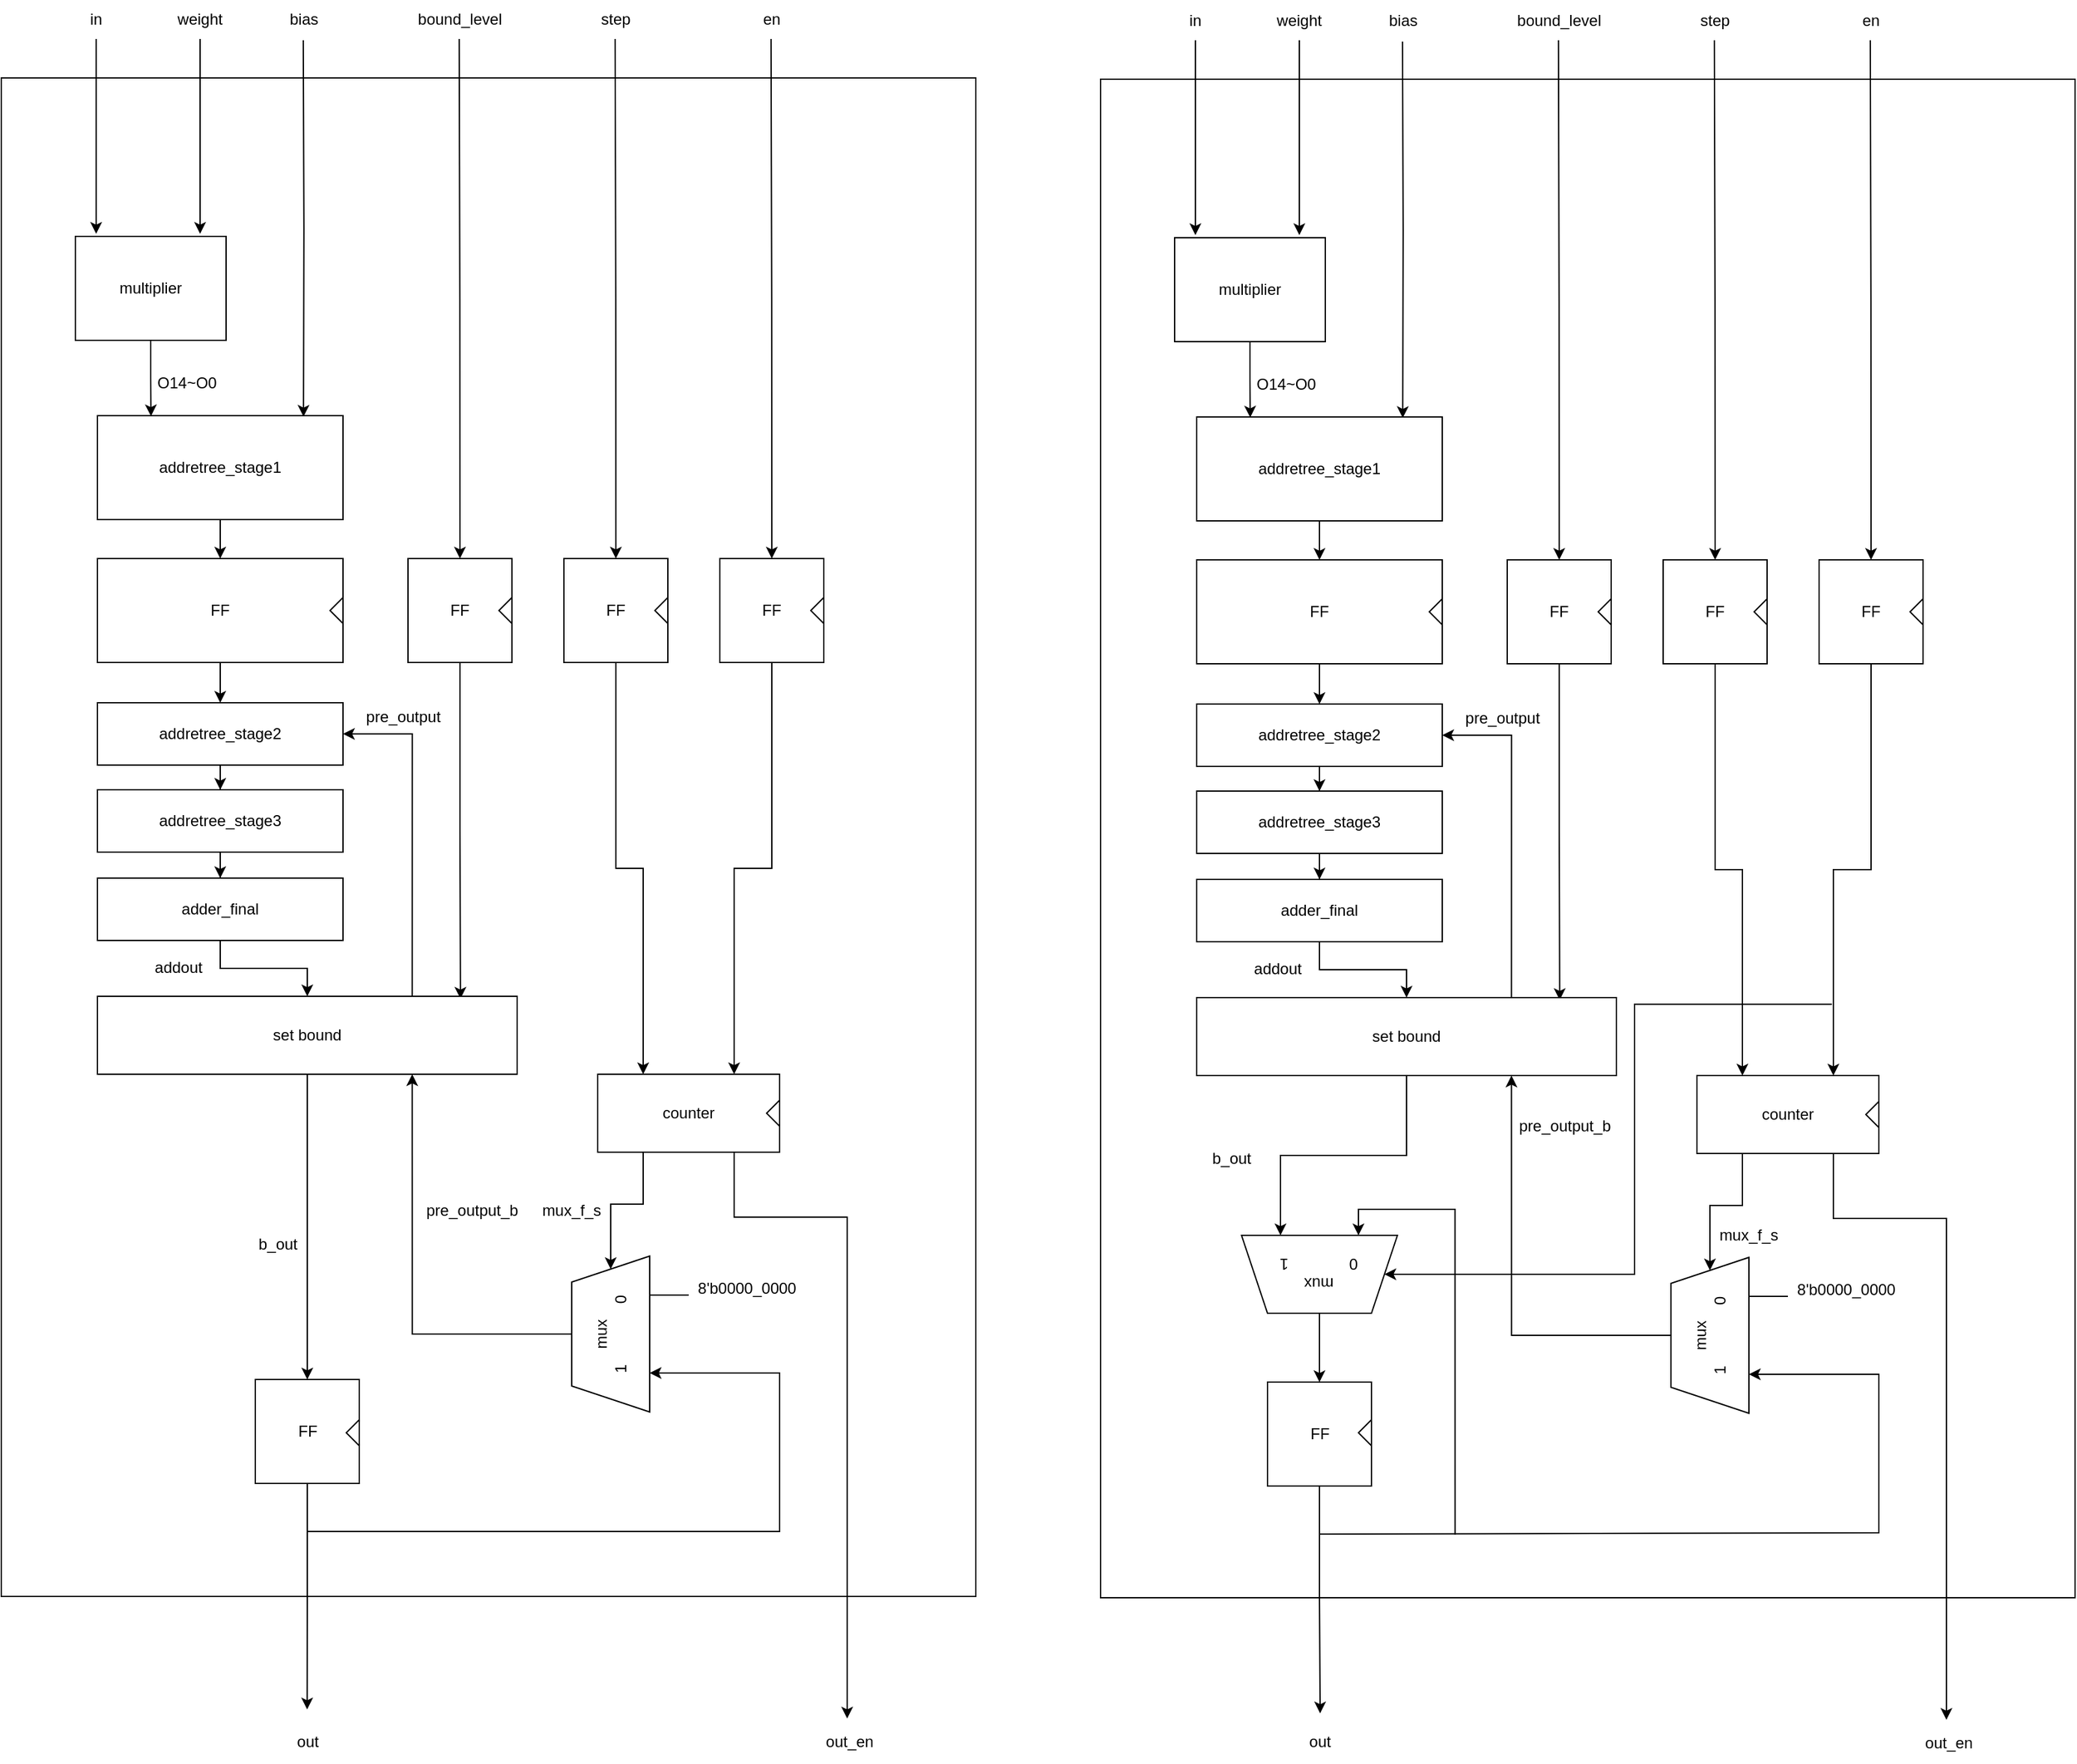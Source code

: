 <mxfile version="21.6.9" type="device">
  <diagram name="페이지-1" id="Xu6g0WvwmEnd_AgywDyM">
    <mxGraphModel dx="2996" dy="1529" grid="0" gridSize="10" guides="1" tooltips="1" connect="1" arrows="1" fold="1" page="0" pageScale="1" pageWidth="827" pageHeight="1169" math="0" shadow="0">
      <root>
        <mxCell id="0" />
        <mxCell id="1" parent="0" />
        <mxCell id="hL0enE2Cc48wqUUCuK2n-13" value="" style="rounded=0;whiteSpace=wrap;html=1;fillColor=none;movable=1;resizable=1;rotatable=1;deletable=1;editable=1;locked=0;connectable=1;" parent="1" vertex="1">
          <mxGeometry x="187" y="90" width="750" height="1169" as="geometry" />
        </mxCell>
        <mxCell id="hL0enE2Cc48wqUUCuK2n-2" value="in" style="text;html=1;strokeColor=none;fillColor=none;align=center;verticalAlign=middle;whiteSpace=wrap;rounded=0;" parent="1" vertex="1">
          <mxGeometry x="230" y="30" width="60" height="30" as="geometry" />
        </mxCell>
        <mxCell id="hL0enE2Cc48wqUUCuK2n-3" style="edgeStyle=orthogonalEdgeStyle;rounded=0;orthogonalLoop=1;jettySize=auto;html=1;exitX=0.5;exitY=1;exitDx=0;exitDy=0;" parent="1" source="hL0enE2Cc48wqUUCuK2n-4" edge="1">
          <mxGeometry relative="1" as="geometry">
            <mxPoint x="340" y="210" as="targetPoint" />
          </mxGeometry>
        </mxCell>
        <mxCell id="hL0enE2Cc48wqUUCuK2n-4" value="weight" style="text;html=1;strokeColor=none;fillColor=none;align=center;verticalAlign=middle;whiteSpace=wrap;rounded=0;" parent="1" vertex="1">
          <mxGeometry x="310" y="30" width="60" height="30" as="geometry" />
        </mxCell>
        <mxCell id="hL0enE2Cc48wqUUCuK2n-6" value="bias" style="text;html=1;strokeColor=none;fillColor=none;align=center;verticalAlign=middle;whiteSpace=wrap;rounded=0;" parent="1" vertex="1">
          <mxGeometry x="390" y="30" width="60" height="30" as="geometry" />
        </mxCell>
        <mxCell id="hL0enE2Cc48wqUUCuK2n-8" value="bound_level" style="text;html=1;strokeColor=none;fillColor=none;align=center;verticalAlign=middle;whiteSpace=wrap;rounded=0;" parent="1" vertex="1">
          <mxGeometry x="510" y="30" width="60" height="30" as="geometry" />
        </mxCell>
        <mxCell id="hL0enE2Cc48wqUUCuK2n-10" value="step" style="text;html=1;strokeColor=none;fillColor=none;align=center;verticalAlign=middle;whiteSpace=wrap;rounded=0;" parent="1" vertex="1">
          <mxGeometry x="630" y="30" width="60" height="30" as="geometry" />
        </mxCell>
        <mxCell id="hL0enE2Cc48wqUUCuK2n-12" value="en" style="text;html=1;strokeColor=none;fillColor=none;align=center;verticalAlign=middle;whiteSpace=wrap;rounded=0;" parent="1" vertex="1">
          <mxGeometry x="750" y="30" width="60" height="30" as="geometry" />
        </mxCell>
        <mxCell id="hL0enE2Cc48wqUUCuK2n-15" style="edgeStyle=orthogonalEdgeStyle;rounded=0;orthogonalLoop=1;jettySize=auto;html=1;exitX=0.5;exitY=1;exitDx=0;exitDy=0;" parent="1" edge="1">
          <mxGeometry relative="1" as="geometry">
            <mxPoint x="260" y="210" as="targetPoint" />
            <mxPoint x="260" y="60" as="sourcePoint" />
          </mxGeometry>
        </mxCell>
        <mxCell id="M3KYd8U02i7a96BtL0bu-15" style="edgeStyle=orthogonalEdgeStyle;rounded=0;orthogonalLoop=1;jettySize=auto;html=1;entryX=0.865;entryY=0.031;entryDx=0;entryDy=0;entryPerimeter=0;" edge="1" parent="1" source="hL0enE2Cc48wqUUCuK2n-18" target="hL0enE2Cc48wqUUCuK2n-32">
          <mxGeometry relative="1" as="geometry" />
        </mxCell>
        <mxCell id="hL0enE2Cc48wqUUCuK2n-18" value="FF" style="rounded=0;whiteSpace=wrap;html=1;" parent="1" vertex="1">
          <mxGeometry x="500" y="460" width="80" height="80" as="geometry" />
        </mxCell>
        <mxCell id="hL0enE2Cc48wqUUCuK2n-37" style="edgeStyle=orthogonalEdgeStyle;rounded=0;orthogonalLoop=1;jettySize=auto;html=1;entryX=0.25;entryY=0;entryDx=0;entryDy=0;" parent="1" source="hL0enE2Cc48wqUUCuK2n-19" target="hL0enE2Cc48wqUUCuK2n-36" edge="1">
          <mxGeometry relative="1" as="geometry" />
        </mxCell>
        <mxCell id="hL0enE2Cc48wqUUCuK2n-19" value="FF" style="rounded=0;whiteSpace=wrap;html=1;" parent="1" vertex="1">
          <mxGeometry x="620" y="460" width="80" height="80" as="geometry" />
        </mxCell>
        <mxCell id="hL0enE2Cc48wqUUCuK2n-38" style="edgeStyle=orthogonalEdgeStyle;rounded=0;orthogonalLoop=1;jettySize=auto;html=1;entryX=0.75;entryY=0;entryDx=0;entryDy=0;" parent="1" source="hL0enE2Cc48wqUUCuK2n-20" target="hL0enE2Cc48wqUUCuK2n-36" edge="1">
          <mxGeometry relative="1" as="geometry" />
        </mxCell>
        <mxCell id="hL0enE2Cc48wqUUCuK2n-20" value="FF" style="rounded=0;whiteSpace=wrap;html=1;" parent="1" vertex="1">
          <mxGeometry x="740" y="460" width="80" height="80" as="geometry" />
        </mxCell>
        <mxCell id="hL0enE2Cc48wqUUCuK2n-21" style="edgeStyle=orthogonalEdgeStyle;rounded=0;orthogonalLoop=1;jettySize=auto;html=1;exitX=0.5;exitY=1;exitDx=0;exitDy=0;entryX=0.839;entryY=0.01;entryDx=0;entryDy=0;entryPerimeter=0;" parent="1" edge="1" target="M3KYd8U02i7a96BtL0bu-2">
          <mxGeometry relative="1" as="geometry">
            <mxPoint x="420" y="341" as="targetPoint" />
            <mxPoint x="419.41" y="61" as="sourcePoint" />
          </mxGeometry>
        </mxCell>
        <mxCell id="hL0enE2Cc48wqUUCuK2n-23" style="edgeStyle=orthogonalEdgeStyle;rounded=0;orthogonalLoop=1;jettySize=auto;html=1;exitX=0.5;exitY=1;exitDx=0;exitDy=0;entryX=0.5;entryY=0;entryDx=0;entryDy=0;" parent="1" edge="1" target="hL0enE2Cc48wqUUCuK2n-18">
          <mxGeometry relative="1" as="geometry">
            <mxPoint x="540" y="340" as="targetPoint" />
            <mxPoint x="539.41" y="60" as="sourcePoint" />
          </mxGeometry>
        </mxCell>
        <mxCell id="hL0enE2Cc48wqUUCuK2n-24" style="edgeStyle=orthogonalEdgeStyle;rounded=0;orthogonalLoop=1;jettySize=auto;html=1;exitX=0.5;exitY=1;exitDx=0;exitDy=0;entryX=0.5;entryY=0;entryDx=0;entryDy=0;" parent="1" edge="1" target="hL0enE2Cc48wqUUCuK2n-19">
          <mxGeometry relative="1" as="geometry">
            <mxPoint x="660" y="340" as="targetPoint" />
            <mxPoint x="659.41" y="60" as="sourcePoint" />
          </mxGeometry>
        </mxCell>
        <mxCell id="hL0enE2Cc48wqUUCuK2n-25" style="edgeStyle=orthogonalEdgeStyle;rounded=0;orthogonalLoop=1;jettySize=auto;html=1;exitX=0.5;exitY=1;exitDx=0;exitDy=0;entryX=0.5;entryY=0;entryDx=0;entryDy=0;" parent="1" edge="1" target="hL0enE2Cc48wqUUCuK2n-20">
          <mxGeometry relative="1" as="geometry">
            <mxPoint x="780" y="340" as="targetPoint" />
            <mxPoint x="779.41" y="60" as="sourcePoint" />
          </mxGeometry>
        </mxCell>
        <mxCell id="hL0enE2Cc48wqUUCuK2n-60" style="edgeStyle=orthogonalEdgeStyle;rounded=0;orthogonalLoop=1;jettySize=auto;html=1;exitX=0.5;exitY=1;exitDx=0;exitDy=0;entryX=0.5;entryY=0;entryDx=0;entryDy=0;" parent="1" source="hL0enE2Cc48wqUUCuK2n-32" target="hL0enE2Cc48wqUUCuK2n-64" edge="1">
          <mxGeometry relative="1" as="geometry">
            <mxPoint x="356" y="1007" as="targetPoint" />
          </mxGeometry>
        </mxCell>
        <mxCell id="M3KYd8U02i7a96BtL0bu-16" style="edgeStyle=orthogonalEdgeStyle;rounded=0;orthogonalLoop=1;jettySize=auto;html=1;exitX=0.75;exitY=0;exitDx=0;exitDy=0;entryX=1;entryY=0.5;entryDx=0;entryDy=0;" edge="1" parent="1" source="hL0enE2Cc48wqUUCuK2n-32" target="M3KYd8U02i7a96BtL0bu-10">
          <mxGeometry relative="1" as="geometry" />
        </mxCell>
        <mxCell id="hL0enE2Cc48wqUUCuK2n-32" value="set bound" style="rounded=0;whiteSpace=wrap;html=1;" parent="1" vertex="1">
          <mxGeometry x="261" y="797" width="323" height="60" as="geometry" />
        </mxCell>
        <mxCell id="hL0enE2Cc48wqUUCuK2n-41" style="edgeStyle=orthogonalEdgeStyle;rounded=0;orthogonalLoop=1;jettySize=auto;html=1;exitX=0.25;exitY=1;exitDx=0;exitDy=0;entryX=1;entryY=0.5;entryDx=0;entryDy=0;" parent="1" source="hL0enE2Cc48wqUUCuK2n-36" target="hL0enE2Cc48wqUUCuK2n-40" edge="1">
          <mxGeometry relative="1" as="geometry" />
        </mxCell>
        <mxCell id="hL0enE2Cc48wqUUCuK2n-47" style="edgeStyle=orthogonalEdgeStyle;rounded=0;orthogonalLoop=1;jettySize=auto;html=1;exitX=0.75;exitY=1;exitDx=0;exitDy=0;" parent="1" source="hL0enE2Cc48wqUUCuK2n-36" edge="1">
          <mxGeometry relative="1" as="geometry">
            <mxPoint x="838" y="1353" as="targetPoint" />
            <Array as="points">
              <mxPoint x="751" y="967" />
              <mxPoint x="838" y="967" />
              <mxPoint x="838" y="1349" />
            </Array>
          </mxGeometry>
        </mxCell>
        <mxCell id="hL0enE2Cc48wqUUCuK2n-36" value="counter" style="rounded=0;whiteSpace=wrap;html=1;" parent="1" vertex="1">
          <mxGeometry x="646" y="857" width="140" height="60" as="geometry" />
        </mxCell>
        <mxCell id="hL0enE2Cc48wqUUCuK2n-61" style="edgeStyle=orthogonalEdgeStyle;rounded=0;orthogonalLoop=1;jettySize=auto;html=1;exitX=0.5;exitY=0;exitDx=0;exitDy=0;entryX=0.75;entryY=1;entryDx=0;entryDy=0;" parent="1" source="hL0enE2Cc48wqUUCuK2n-40" target="hL0enE2Cc48wqUUCuK2n-32" edge="1">
          <mxGeometry relative="1" as="geometry">
            <mxPoint x="406" y="1057" as="targetPoint" />
          </mxGeometry>
        </mxCell>
        <mxCell id="hL0enE2Cc48wqUUCuK2n-40" value="mux&lt;br&gt;1&amp;nbsp; &amp;nbsp; &amp;nbsp; &amp;nbsp; &amp;nbsp; &amp;nbsp; &amp;nbsp; 0" style="shape=trapezoid;perimeter=trapezoidPerimeter;whiteSpace=wrap;html=1;fixedSize=1;rotation=-90;" parent="1" vertex="1">
          <mxGeometry x="596" y="1027" width="120" height="60" as="geometry" />
        </mxCell>
        <mxCell id="hL0enE2Cc48wqUUCuK2n-42" value="mux_f_s" style="text;html=1;strokeColor=none;fillColor=none;align=center;verticalAlign=middle;whiteSpace=wrap;rounded=0;" parent="1" vertex="1">
          <mxGeometry x="596" y="947" width="60" height="30" as="geometry" />
        </mxCell>
        <mxCell id="hL0enE2Cc48wqUUCuK2n-44" value="" style="endArrow=none;html=1;rounded=0;exitX=0.75;exitY=1;exitDx=0;exitDy=0;" parent="1" source="hL0enE2Cc48wqUUCuK2n-40" edge="1">
          <mxGeometry width="50" height="50" relative="1" as="geometry">
            <mxPoint x="576" y="1067" as="sourcePoint" />
            <mxPoint x="716" y="1027" as="targetPoint" />
          </mxGeometry>
        </mxCell>
        <mxCell id="hL0enE2Cc48wqUUCuK2n-45" value="8&#39;b0000_0000" style="text;html=1;strokeColor=none;fillColor=none;align=center;verticalAlign=middle;whiteSpace=wrap;rounded=0;" parent="1" vertex="1">
          <mxGeometry x="716" y="1007" width="90" height="30" as="geometry" />
        </mxCell>
        <mxCell id="hL0enE2Cc48wqUUCuK2n-51" value="" style="triangle;whiteSpace=wrap;html=1;rotation=-180;" parent="1" vertex="1">
          <mxGeometry x="570" y="490" width="10" height="20" as="geometry" />
        </mxCell>
        <mxCell id="hL0enE2Cc48wqUUCuK2n-52" value="" style="triangle;whiteSpace=wrap;html=1;rotation=-180;" parent="1" vertex="1">
          <mxGeometry x="690" y="490" width="10" height="20" as="geometry" />
        </mxCell>
        <mxCell id="hL0enE2Cc48wqUUCuK2n-55" value="" style="triangle;whiteSpace=wrap;html=1;rotation=-180;" parent="1" vertex="1">
          <mxGeometry x="810" y="490" width="10" height="20" as="geometry" />
        </mxCell>
        <mxCell id="hL0enE2Cc48wqUUCuK2n-57" value="" style="triangle;whiteSpace=wrap;html=1;rotation=-180;" parent="1" vertex="1">
          <mxGeometry x="776" y="877" width="10" height="20" as="geometry" />
        </mxCell>
        <mxCell id="hL0enE2Cc48wqUUCuK2n-62" value="b_out" style="text;html=1;strokeColor=none;fillColor=none;align=center;verticalAlign=middle;whiteSpace=wrap;rounded=0;" parent="1" vertex="1">
          <mxGeometry x="370" y="973" width="60" height="30" as="geometry" />
        </mxCell>
        <mxCell id="hL0enE2Cc48wqUUCuK2n-67" style="edgeStyle=orthogonalEdgeStyle;rounded=0;orthogonalLoop=1;jettySize=auto;html=1;exitX=0.5;exitY=1;exitDx=0;exitDy=0;" parent="1" source="hL0enE2Cc48wqUUCuK2n-64" edge="1">
          <mxGeometry relative="1" as="geometry">
            <mxPoint x="422.382" y="1346" as="targetPoint" />
          </mxGeometry>
        </mxCell>
        <mxCell id="hL0enE2Cc48wqUUCuK2n-64" value="FF" style="rounded=0;whiteSpace=wrap;html=1;" parent="1" vertex="1">
          <mxGeometry x="382.5" y="1092" width="80" height="80" as="geometry" />
        </mxCell>
        <mxCell id="hL0enE2Cc48wqUUCuK2n-69" value="" style="endArrow=classic;html=1;rounded=0;entryX=0.25;entryY=1;entryDx=0;entryDy=0;" parent="1" target="hL0enE2Cc48wqUUCuK2n-40" edge="1">
          <mxGeometry width="50" height="50" relative="1" as="geometry">
            <mxPoint x="423" y="1209" as="sourcePoint" />
            <mxPoint x="626" y="1137" as="targetPoint" />
            <Array as="points">
              <mxPoint x="786" y="1209" />
              <mxPoint x="786" y="1087" />
            </Array>
          </mxGeometry>
        </mxCell>
        <mxCell id="hL0enE2Cc48wqUUCuK2n-70" value="out" style="text;html=1;strokeColor=none;fillColor=none;align=center;verticalAlign=middle;whiteSpace=wrap;rounded=0;" parent="1" vertex="1">
          <mxGeometry x="392.5" y="1356" width="60" height="30" as="geometry" />
        </mxCell>
        <mxCell id="hL0enE2Cc48wqUUCuK2n-71" value="out_en" style="text;html=1;strokeColor=none;fillColor=none;align=center;verticalAlign=middle;whiteSpace=wrap;rounded=0;" parent="1" vertex="1">
          <mxGeometry x="810" y="1356" width="60" height="30" as="geometry" />
        </mxCell>
        <mxCell id="hL0enE2Cc48wqUUCuK2n-72" value="" style="triangle;whiteSpace=wrap;html=1;rotation=-180;" parent="1" vertex="1">
          <mxGeometry x="452.5" y="1123" width="10" height="20" as="geometry" />
        </mxCell>
        <mxCell id="hL0enE2Cc48wqUUCuK2n-73" value="O14~O0" style="text;html=1;strokeColor=none;fillColor=none;align=center;verticalAlign=middle;whiteSpace=wrap;rounded=0;" parent="1" vertex="1">
          <mxGeometry x="300" y="310" width="60" height="30" as="geometry" />
        </mxCell>
        <mxCell id="M3KYd8U02i7a96BtL0bu-4" style="edgeStyle=orthogonalEdgeStyle;rounded=0;orthogonalLoop=1;jettySize=auto;html=1;entryX=0.218;entryY=0.005;entryDx=0;entryDy=0;entryPerimeter=0;" edge="1" parent="1" source="M3KYd8U02i7a96BtL0bu-1" target="M3KYd8U02i7a96BtL0bu-2">
          <mxGeometry relative="1" as="geometry" />
        </mxCell>
        <mxCell id="M3KYd8U02i7a96BtL0bu-1" value="multiplier" style="rounded=0;whiteSpace=wrap;html=1;" vertex="1" parent="1">
          <mxGeometry x="244" y="212" width="116" height="80" as="geometry" />
        </mxCell>
        <mxCell id="M3KYd8U02i7a96BtL0bu-9" style="edgeStyle=orthogonalEdgeStyle;rounded=0;orthogonalLoop=1;jettySize=auto;html=1;exitX=0.5;exitY=1;exitDx=0;exitDy=0;entryX=0.5;entryY=0;entryDx=0;entryDy=0;" edge="1" parent="1" source="M3KYd8U02i7a96BtL0bu-2" target="M3KYd8U02i7a96BtL0bu-6">
          <mxGeometry relative="1" as="geometry" />
        </mxCell>
        <mxCell id="M3KYd8U02i7a96BtL0bu-2" value="addretree_stage1" style="rounded=0;whiteSpace=wrap;html=1;" vertex="1" parent="1">
          <mxGeometry x="261" y="350" width="189" height="80" as="geometry" />
        </mxCell>
        <mxCell id="M3KYd8U02i7a96BtL0bu-17" style="edgeStyle=orthogonalEdgeStyle;rounded=0;orthogonalLoop=1;jettySize=auto;html=1;" edge="1" parent="1" source="M3KYd8U02i7a96BtL0bu-6" target="M3KYd8U02i7a96BtL0bu-10">
          <mxGeometry relative="1" as="geometry" />
        </mxCell>
        <mxCell id="M3KYd8U02i7a96BtL0bu-6" value="FF" style="rounded=0;whiteSpace=wrap;html=1;" vertex="1" parent="1">
          <mxGeometry x="261" y="460" width="189" height="80" as="geometry" />
        </mxCell>
        <mxCell id="M3KYd8U02i7a96BtL0bu-7" value="" style="triangle;whiteSpace=wrap;html=1;rotation=-180;" vertex="1" parent="1">
          <mxGeometry x="440" y="490" width="10" height="20" as="geometry" />
        </mxCell>
        <mxCell id="M3KYd8U02i7a96BtL0bu-20" style="edgeStyle=orthogonalEdgeStyle;rounded=0;orthogonalLoop=1;jettySize=auto;html=1;" edge="1" parent="1" source="M3KYd8U02i7a96BtL0bu-10" target="M3KYd8U02i7a96BtL0bu-19">
          <mxGeometry relative="1" as="geometry" />
        </mxCell>
        <mxCell id="M3KYd8U02i7a96BtL0bu-10" value="addretree_stage2" style="rounded=0;whiteSpace=wrap;html=1;" vertex="1" parent="1">
          <mxGeometry x="261" y="571" width="189" height="48" as="geometry" />
        </mxCell>
        <mxCell id="M3KYd8U02i7a96BtL0bu-22" style="edgeStyle=orthogonalEdgeStyle;rounded=0;orthogonalLoop=1;jettySize=auto;html=1;entryX=0.5;entryY=0;entryDx=0;entryDy=0;" edge="1" parent="1" source="M3KYd8U02i7a96BtL0bu-19" target="M3KYd8U02i7a96BtL0bu-21">
          <mxGeometry relative="1" as="geometry" />
        </mxCell>
        <mxCell id="M3KYd8U02i7a96BtL0bu-19" value="addretree_stage3" style="rounded=0;whiteSpace=wrap;html=1;" vertex="1" parent="1">
          <mxGeometry x="261" y="638" width="189" height="48" as="geometry" />
        </mxCell>
        <mxCell id="M3KYd8U02i7a96BtL0bu-23" style="edgeStyle=orthogonalEdgeStyle;rounded=0;orthogonalLoop=1;jettySize=auto;html=1;entryX=0.5;entryY=0;entryDx=0;entryDy=0;" edge="1" parent="1" source="M3KYd8U02i7a96BtL0bu-21" target="hL0enE2Cc48wqUUCuK2n-32">
          <mxGeometry relative="1" as="geometry" />
        </mxCell>
        <mxCell id="M3KYd8U02i7a96BtL0bu-21" value="adder_final" style="rounded=0;whiteSpace=wrap;html=1;" vertex="1" parent="1">
          <mxGeometry x="261" y="706" width="189" height="48" as="geometry" />
        </mxCell>
        <mxCell id="M3KYd8U02i7a96BtL0bu-24" value="pre_output_b" style="text;html=1;strokeColor=none;fillColor=none;align=center;verticalAlign=middle;whiteSpace=wrap;rounded=0;" vertex="1" parent="1">
          <mxGeometry x="510" y="947" width="79" height="30" as="geometry" />
        </mxCell>
        <mxCell id="M3KYd8U02i7a96BtL0bu-25" value="pre_output" style="text;html=1;strokeColor=none;fillColor=none;align=center;verticalAlign=middle;whiteSpace=wrap;rounded=0;" vertex="1" parent="1">
          <mxGeometry x="457" y="567" width="79" height="30" as="geometry" />
        </mxCell>
        <mxCell id="M3KYd8U02i7a96BtL0bu-26" value="addout" style="text;html=1;strokeColor=none;fillColor=none;align=center;verticalAlign=middle;whiteSpace=wrap;rounded=0;" vertex="1" parent="1">
          <mxGeometry x="284" y="760" width="79" height="30" as="geometry" />
        </mxCell>
        <mxCell id="M3KYd8U02i7a96BtL0bu-27" value="" style="rounded=0;whiteSpace=wrap;html=1;fillColor=none;movable=1;resizable=1;rotatable=1;deletable=1;editable=1;locked=0;connectable=1;" vertex="1" parent="1">
          <mxGeometry x="1033" y="91" width="750" height="1169" as="geometry" />
        </mxCell>
        <mxCell id="M3KYd8U02i7a96BtL0bu-28" value="in" style="text;html=1;strokeColor=none;fillColor=none;align=center;verticalAlign=middle;whiteSpace=wrap;rounded=0;" vertex="1" parent="1">
          <mxGeometry x="1076" y="31" width="60" height="30" as="geometry" />
        </mxCell>
        <mxCell id="M3KYd8U02i7a96BtL0bu-29" style="edgeStyle=orthogonalEdgeStyle;rounded=0;orthogonalLoop=1;jettySize=auto;html=1;exitX=0.5;exitY=1;exitDx=0;exitDy=0;" edge="1" parent="1" source="M3KYd8U02i7a96BtL0bu-30">
          <mxGeometry relative="1" as="geometry">
            <mxPoint x="1186" y="211" as="targetPoint" />
          </mxGeometry>
        </mxCell>
        <mxCell id="M3KYd8U02i7a96BtL0bu-30" value="weight" style="text;html=1;strokeColor=none;fillColor=none;align=center;verticalAlign=middle;whiteSpace=wrap;rounded=0;" vertex="1" parent="1">
          <mxGeometry x="1156" y="31" width="60" height="30" as="geometry" />
        </mxCell>
        <mxCell id="M3KYd8U02i7a96BtL0bu-31" value="bias" style="text;html=1;strokeColor=none;fillColor=none;align=center;verticalAlign=middle;whiteSpace=wrap;rounded=0;" vertex="1" parent="1">
          <mxGeometry x="1236" y="31" width="60" height="30" as="geometry" />
        </mxCell>
        <mxCell id="M3KYd8U02i7a96BtL0bu-32" value="bound_level" style="text;html=1;strokeColor=none;fillColor=none;align=center;verticalAlign=middle;whiteSpace=wrap;rounded=0;" vertex="1" parent="1">
          <mxGeometry x="1356" y="31" width="60" height="30" as="geometry" />
        </mxCell>
        <mxCell id="M3KYd8U02i7a96BtL0bu-33" value="step" style="text;html=1;strokeColor=none;fillColor=none;align=center;verticalAlign=middle;whiteSpace=wrap;rounded=0;" vertex="1" parent="1">
          <mxGeometry x="1476" y="31" width="60" height="30" as="geometry" />
        </mxCell>
        <mxCell id="M3KYd8U02i7a96BtL0bu-34" value="en" style="text;html=1;strokeColor=none;fillColor=none;align=center;verticalAlign=middle;whiteSpace=wrap;rounded=0;" vertex="1" parent="1">
          <mxGeometry x="1596" y="31" width="60" height="30" as="geometry" />
        </mxCell>
        <mxCell id="M3KYd8U02i7a96BtL0bu-35" style="edgeStyle=orthogonalEdgeStyle;rounded=0;orthogonalLoop=1;jettySize=auto;html=1;exitX=0.5;exitY=1;exitDx=0;exitDy=0;" edge="1" parent="1">
          <mxGeometry relative="1" as="geometry">
            <mxPoint x="1106" y="211" as="targetPoint" />
            <mxPoint x="1106" y="61" as="sourcePoint" />
          </mxGeometry>
        </mxCell>
        <mxCell id="M3KYd8U02i7a96BtL0bu-36" style="edgeStyle=orthogonalEdgeStyle;rounded=0;orthogonalLoop=1;jettySize=auto;html=1;entryX=0.865;entryY=0.031;entryDx=0;entryDy=0;entryPerimeter=0;" edge="1" parent="1" source="M3KYd8U02i7a96BtL0bu-37" target="M3KYd8U02i7a96BtL0bu-48">
          <mxGeometry relative="1" as="geometry" />
        </mxCell>
        <mxCell id="M3KYd8U02i7a96BtL0bu-37" value="FF" style="rounded=0;whiteSpace=wrap;html=1;" vertex="1" parent="1">
          <mxGeometry x="1346" y="461" width="80" height="80" as="geometry" />
        </mxCell>
        <mxCell id="M3KYd8U02i7a96BtL0bu-38" style="edgeStyle=orthogonalEdgeStyle;rounded=0;orthogonalLoop=1;jettySize=auto;html=1;entryX=0.25;entryY=0;entryDx=0;entryDy=0;" edge="1" parent="1" source="M3KYd8U02i7a96BtL0bu-39" target="M3KYd8U02i7a96BtL0bu-51">
          <mxGeometry relative="1" as="geometry" />
        </mxCell>
        <mxCell id="M3KYd8U02i7a96BtL0bu-39" value="FF" style="rounded=0;whiteSpace=wrap;html=1;" vertex="1" parent="1">
          <mxGeometry x="1466" y="461" width="80" height="80" as="geometry" />
        </mxCell>
        <mxCell id="M3KYd8U02i7a96BtL0bu-40" style="edgeStyle=orthogonalEdgeStyle;rounded=0;orthogonalLoop=1;jettySize=auto;html=1;entryX=0.75;entryY=0;entryDx=0;entryDy=0;" edge="1" parent="1" source="M3KYd8U02i7a96BtL0bu-41" target="M3KYd8U02i7a96BtL0bu-51">
          <mxGeometry relative="1" as="geometry" />
        </mxCell>
        <mxCell id="M3KYd8U02i7a96BtL0bu-41" value="FF" style="rounded=0;whiteSpace=wrap;html=1;" vertex="1" parent="1">
          <mxGeometry x="1586" y="461" width="80" height="80" as="geometry" />
        </mxCell>
        <mxCell id="M3KYd8U02i7a96BtL0bu-42" style="edgeStyle=orthogonalEdgeStyle;rounded=0;orthogonalLoop=1;jettySize=auto;html=1;exitX=0.5;exitY=1;exitDx=0;exitDy=0;entryX=0.839;entryY=0.01;entryDx=0;entryDy=0;entryPerimeter=0;" edge="1" parent="1" target="M3KYd8U02i7a96BtL0bu-72">
          <mxGeometry relative="1" as="geometry">
            <mxPoint x="1266" y="342" as="targetPoint" />
            <mxPoint x="1265.41" y="62" as="sourcePoint" />
          </mxGeometry>
        </mxCell>
        <mxCell id="M3KYd8U02i7a96BtL0bu-43" style="edgeStyle=orthogonalEdgeStyle;rounded=0;orthogonalLoop=1;jettySize=auto;html=1;exitX=0.5;exitY=1;exitDx=0;exitDy=0;entryX=0.5;entryY=0;entryDx=0;entryDy=0;" edge="1" parent="1" target="M3KYd8U02i7a96BtL0bu-37">
          <mxGeometry relative="1" as="geometry">
            <mxPoint x="1386" y="341" as="targetPoint" />
            <mxPoint x="1385.41" y="61" as="sourcePoint" />
          </mxGeometry>
        </mxCell>
        <mxCell id="M3KYd8U02i7a96BtL0bu-44" style="edgeStyle=orthogonalEdgeStyle;rounded=0;orthogonalLoop=1;jettySize=auto;html=1;exitX=0.5;exitY=1;exitDx=0;exitDy=0;entryX=0.5;entryY=0;entryDx=0;entryDy=0;" edge="1" parent="1" target="M3KYd8U02i7a96BtL0bu-39">
          <mxGeometry relative="1" as="geometry">
            <mxPoint x="1506" y="341" as="targetPoint" />
            <mxPoint x="1505.41" y="61" as="sourcePoint" />
          </mxGeometry>
        </mxCell>
        <mxCell id="M3KYd8U02i7a96BtL0bu-45" style="edgeStyle=orthogonalEdgeStyle;rounded=0;orthogonalLoop=1;jettySize=auto;html=1;exitX=0.5;exitY=1;exitDx=0;exitDy=0;entryX=0.5;entryY=0;entryDx=0;entryDy=0;" edge="1" parent="1" target="M3KYd8U02i7a96BtL0bu-41">
          <mxGeometry relative="1" as="geometry">
            <mxPoint x="1626" y="341" as="targetPoint" />
            <mxPoint x="1625.41" y="61" as="sourcePoint" />
          </mxGeometry>
        </mxCell>
        <mxCell id="M3KYd8U02i7a96BtL0bu-47" style="edgeStyle=orthogonalEdgeStyle;rounded=0;orthogonalLoop=1;jettySize=auto;html=1;exitX=0.75;exitY=0;exitDx=0;exitDy=0;entryX=1;entryY=0.5;entryDx=0;entryDy=0;" edge="1" parent="1" source="M3KYd8U02i7a96BtL0bu-48" target="M3KYd8U02i7a96BtL0bu-77">
          <mxGeometry relative="1" as="geometry" />
        </mxCell>
        <mxCell id="M3KYd8U02i7a96BtL0bu-87" style="edgeStyle=orthogonalEdgeStyle;rounded=0;orthogonalLoop=1;jettySize=auto;html=1;entryX=0.75;entryY=1;entryDx=0;entryDy=0;" edge="1" parent="1" source="M3KYd8U02i7a96BtL0bu-48" target="M3KYd8U02i7a96BtL0bu-86">
          <mxGeometry relative="1" as="geometry" />
        </mxCell>
        <mxCell id="M3KYd8U02i7a96BtL0bu-48" value="set bound" style="rounded=0;whiteSpace=wrap;html=1;" vertex="1" parent="1">
          <mxGeometry x="1107" y="798" width="323" height="60" as="geometry" />
        </mxCell>
        <mxCell id="M3KYd8U02i7a96BtL0bu-49" style="edgeStyle=orthogonalEdgeStyle;rounded=0;orthogonalLoop=1;jettySize=auto;html=1;exitX=0.25;exitY=1;exitDx=0;exitDy=0;entryX=1;entryY=0.5;entryDx=0;entryDy=0;" edge="1" parent="1" source="M3KYd8U02i7a96BtL0bu-51" target="M3KYd8U02i7a96BtL0bu-53">
          <mxGeometry relative="1" as="geometry" />
        </mxCell>
        <mxCell id="M3KYd8U02i7a96BtL0bu-50" style="edgeStyle=orthogonalEdgeStyle;rounded=0;orthogonalLoop=1;jettySize=auto;html=1;exitX=0.75;exitY=1;exitDx=0;exitDy=0;" edge="1" parent="1" source="M3KYd8U02i7a96BtL0bu-51">
          <mxGeometry relative="1" as="geometry">
            <mxPoint x="1684" y="1354" as="targetPoint" />
            <Array as="points">
              <mxPoint x="1597" y="968" />
              <mxPoint x="1684" y="968" />
              <mxPoint x="1684" y="1350" />
            </Array>
          </mxGeometry>
        </mxCell>
        <mxCell id="M3KYd8U02i7a96BtL0bu-51" value="counter" style="rounded=0;whiteSpace=wrap;html=1;" vertex="1" parent="1">
          <mxGeometry x="1492" y="858" width="140" height="60" as="geometry" />
        </mxCell>
        <mxCell id="M3KYd8U02i7a96BtL0bu-52" style="edgeStyle=orthogonalEdgeStyle;rounded=0;orthogonalLoop=1;jettySize=auto;html=1;exitX=0.5;exitY=0;exitDx=0;exitDy=0;entryX=0.75;entryY=1;entryDx=0;entryDy=0;" edge="1" parent="1" source="M3KYd8U02i7a96BtL0bu-53" target="M3KYd8U02i7a96BtL0bu-48">
          <mxGeometry relative="1" as="geometry">
            <mxPoint x="1252" y="1058" as="targetPoint" />
          </mxGeometry>
        </mxCell>
        <mxCell id="M3KYd8U02i7a96BtL0bu-53" value="mux&lt;br&gt;1&amp;nbsp; &amp;nbsp; &amp;nbsp; &amp;nbsp; &amp;nbsp; &amp;nbsp; &amp;nbsp; 0" style="shape=trapezoid;perimeter=trapezoidPerimeter;whiteSpace=wrap;html=1;fixedSize=1;rotation=-90;" vertex="1" parent="1">
          <mxGeometry x="1442" y="1028" width="120" height="60" as="geometry" />
        </mxCell>
        <mxCell id="M3KYd8U02i7a96BtL0bu-54" value="mux_f_s" style="text;html=1;strokeColor=none;fillColor=none;align=center;verticalAlign=middle;whiteSpace=wrap;rounded=0;" vertex="1" parent="1">
          <mxGeometry x="1502" y="966" width="60" height="30" as="geometry" />
        </mxCell>
        <mxCell id="M3KYd8U02i7a96BtL0bu-55" value="" style="endArrow=none;html=1;rounded=0;exitX=0.75;exitY=1;exitDx=0;exitDy=0;" edge="1" parent="1" source="M3KYd8U02i7a96BtL0bu-53">
          <mxGeometry width="50" height="50" relative="1" as="geometry">
            <mxPoint x="1422" y="1068" as="sourcePoint" />
            <mxPoint x="1562" y="1028" as="targetPoint" />
          </mxGeometry>
        </mxCell>
        <mxCell id="M3KYd8U02i7a96BtL0bu-56" value="8&#39;b0000_0000" style="text;html=1;strokeColor=none;fillColor=none;align=center;verticalAlign=middle;whiteSpace=wrap;rounded=0;" vertex="1" parent="1">
          <mxGeometry x="1562" y="1008" width="90" height="30" as="geometry" />
        </mxCell>
        <mxCell id="M3KYd8U02i7a96BtL0bu-57" value="" style="triangle;whiteSpace=wrap;html=1;rotation=-180;" vertex="1" parent="1">
          <mxGeometry x="1416" y="491" width="10" height="20" as="geometry" />
        </mxCell>
        <mxCell id="M3KYd8U02i7a96BtL0bu-58" value="" style="triangle;whiteSpace=wrap;html=1;rotation=-180;" vertex="1" parent="1">
          <mxGeometry x="1536" y="491" width="10" height="20" as="geometry" />
        </mxCell>
        <mxCell id="M3KYd8U02i7a96BtL0bu-59" value="" style="triangle;whiteSpace=wrap;html=1;rotation=-180;" vertex="1" parent="1">
          <mxGeometry x="1656" y="491" width="10" height="20" as="geometry" />
        </mxCell>
        <mxCell id="M3KYd8U02i7a96BtL0bu-60" value="" style="triangle;whiteSpace=wrap;html=1;rotation=-180;" vertex="1" parent="1">
          <mxGeometry x="1622" y="878" width="10" height="20" as="geometry" />
        </mxCell>
        <mxCell id="M3KYd8U02i7a96BtL0bu-61" value="b_out" style="text;html=1;strokeColor=none;fillColor=none;align=center;verticalAlign=middle;whiteSpace=wrap;rounded=0;" vertex="1" parent="1">
          <mxGeometry x="1104" y="907" width="60" height="30" as="geometry" />
        </mxCell>
        <mxCell id="M3KYd8U02i7a96BtL0bu-62" style="edgeStyle=orthogonalEdgeStyle;rounded=0;orthogonalLoop=1;jettySize=auto;html=1;exitX=0.5;exitY=1;exitDx=0;exitDy=0;" edge="1" parent="1" source="M3KYd8U02i7a96BtL0bu-63">
          <mxGeometry relative="1" as="geometry">
            <mxPoint x="1202" y="1349" as="targetPoint" />
            <Array as="points">
              <mxPoint x="1202" y="1260" />
              <mxPoint x="1202" y="1260" />
              <mxPoint x="1202" y="1347" />
            </Array>
          </mxGeometry>
        </mxCell>
        <mxCell id="M3KYd8U02i7a96BtL0bu-63" value="FF" style="rounded=0;whiteSpace=wrap;html=1;" vertex="1" parent="1">
          <mxGeometry x="1161.5" y="1094" width="80" height="80" as="geometry" />
        </mxCell>
        <mxCell id="M3KYd8U02i7a96BtL0bu-64" value="" style="endArrow=classic;html=1;rounded=0;entryX=0.25;entryY=1;entryDx=0;entryDy=0;" edge="1" parent="1" target="M3KYd8U02i7a96BtL0bu-53">
          <mxGeometry width="50" height="50" relative="1" as="geometry">
            <mxPoint x="1201" y="1211" as="sourcePoint" />
            <mxPoint x="1472" y="1138" as="targetPoint" />
            <Array as="points">
              <mxPoint x="1632" y="1210" />
              <mxPoint x="1632" y="1088" />
            </Array>
          </mxGeometry>
        </mxCell>
        <mxCell id="M3KYd8U02i7a96BtL0bu-65" value="out" style="text;html=1;strokeColor=none;fillColor=none;align=center;verticalAlign=middle;whiteSpace=wrap;rounded=0;" vertex="1" parent="1">
          <mxGeometry x="1171.5" y="1356" width="60" height="30" as="geometry" />
        </mxCell>
        <mxCell id="M3KYd8U02i7a96BtL0bu-66" value="out_en" style="text;html=1;strokeColor=none;fillColor=none;align=center;verticalAlign=middle;whiteSpace=wrap;rounded=0;" vertex="1" parent="1">
          <mxGeometry x="1656" y="1357" width="60" height="30" as="geometry" />
        </mxCell>
        <mxCell id="M3KYd8U02i7a96BtL0bu-67" value="" style="triangle;whiteSpace=wrap;html=1;rotation=-180;" vertex="1" parent="1">
          <mxGeometry x="1231.5" y="1123" width="10" height="20" as="geometry" />
        </mxCell>
        <mxCell id="M3KYd8U02i7a96BtL0bu-68" value="O14~O0" style="text;html=1;strokeColor=none;fillColor=none;align=center;verticalAlign=middle;whiteSpace=wrap;rounded=0;" vertex="1" parent="1">
          <mxGeometry x="1146" y="311" width="60" height="30" as="geometry" />
        </mxCell>
        <mxCell id="M3KYd8U02i7a96BtL0bu-69" style="edgeStyle=orthogonalEdgeStyle;rounded=0;orthogonalLoop=1;jettySize=auto;html=1;entryX=0.218;entryY=0.005;entryDx=0;entryDy=0;entryPerimeter=0;" edge="1" parent="1" source="M3KYd8U02i7a96BtL0bu-70" target="M3KYd8U02i7a96BtL0bu-72">
          <mxGeometry relative="1" as="geometry" />
        </mxCell>
        <mxCell id="M3KYd8U02i7a96BtL0bu-70" value="multiplier" style="rounded=0;whiteSpace=wrap;html=1;" vertex="1" parent="1">
          <mxGeometry x="1090" y="213" width="116" height="80" as="geometry" />
        </mxCell>
        <mxCell id="M3KYd8U02i7a96BtL0bu-71" style="edgeStyle=orthogonalEdgeStyle;rounded=0;orthogonalLoop=1;jettySize=auto;html=1;exitX=0.5;exitY=1;exitDx=0;exitDy=0;entryX=0.5;entryY=0;entryDx=0;entryDy=0;" edge="1" parent="1" source="M3KYd8U02i7a96BtL0bu-72" target="M3KYd8U02i7a96BtL0bu-74">
          <mxGeometry relative="1" as="geometry" />
        </mxCell>
        <mxCell id="M3KYd8U02i7a96BtL0bu-72" value="addretree_stage1" style="rounded=0;whiteSpace=wrap;html=1;" vertex="1" parent="1">
          <mxGeometry x="1107" y="351" width="189" height="80" as="geometry" />
        </mxCell>
        <mxCell id="M3KYd8U02i7a96BtL0bu-73" style="edgeStyle=orthogonalEdgeStyle;rounded=0;orthogonalLoop=1;jettySize=auto;html=1;" edge="1" parent="1" source="M3KYd8U02i7a96BtL0bu-74" target="M3KYd8U02i7a96BtL0bu-77">
          <mxGeometry relative="1" as="geometry" />
        </mxCell>
        <mxCell id="M3KYd8U02i7a96BtL0bu-74" value="FF" style="rounded=0;whiteSpace=wrap;html=1;" vertex="1" parent="1">
          <mxGeometry x="1107" y="461" width="189" height="80" as="geometry" />
        </mxCell>
        <mxCell id="M3KYd8U02i7a96BtL0bu-75" value="" style="triangle;whiteSpace=wrap;html=1;rotation=-180;" vertex="1" parent="1">
          <mxGeometry x="1286" y="491" width="10" height="20" as="geometry" />
        </mxCell>
        <mxCell id="M3KYd8U02i7a96BtL0bu-76" style="edgeStyle=orthogonalEdgeStyle;rounded=0;orthogonalLoop=1;jettySize=auto;html=1;" edge="1" parent="1" source="M3KYd8U02i7a96BtL0bu-77" target="M3KYd8U02i7a96BtL0bu-79">
          <mxGeometry relative="1" as="geometry" />
        </mxCell>
        <mxCell id="M3KYd8U02i7a96BtL0bu-77" value="addretree_stage2" style="rounded=0;whiteSpace=wrap;html=1;" vertex="1" parent="1">
          <mxGeometry x="1107" y="572" width="189" height="48" as="geometry" />
        </mxCell>
        <mxCell id="M3KYd8U02i7a96BtL0bu-78" style="edgeStyle=orthogonalEdgeStyle;rounded=0;orthogonalLoop=1;jettySize=auto;html=1;entryX=0.5;entryY=0;entryDx=0;entryDy=0;" edge="1" parent="1" source="M3KYd8U02i7a96BtL0bu-79" target="M3KYd8U02i7a96BtL0bu-81">
          <mxGeometry relative="1" as="geometry" />
        </mxCell>
        <mxCell id="M3KYd8U02i7a96BtL0bu-79" value="addretree_stage3" style="rounded=0;whiteSpace=wrap;html=1;" vertex="1" parent="1">
          <mxGeometry x="1107" y="639" width="189" height="48" as="geometry" />
        </mxCell>
        <mxCell id="M3KYd8U02i7a96BtL0bu-80" style="edgeStyle=orthogonalEdgeStyle;rounded=0;orthogonalLoop=1;jettySize=auto;html=1;entryX=0.5;entryY=0;entryDx=0;entryDy=0;" edge="1" parent="1" source="M3KYd8U02i7a96BtL0bu-81" target="M3KYd8U02i7a96BtL0bu-48">
          <mxGeometry relative="1" as="geometry" />
        </mxCell>
        <mxCell id="M3KYd8U02i7a96BtL0bu-81" value="adder_final" style="rounded=0;whiteSpace=wrap;html=1;" vertex="1" parent="1">
          <mxGeometry x="1107" y="707" width="189" height="48" as="geometry" />
        </mxCell>
        <mxCell id="M3KYd8U02i7a96BtL0bu-82" value="pre_output_b" style="text;html=1;strokeColor=none;fillColor=none;align=center;verticalAlign=middle;whiteSpace=wrap;rounded=0;" vertex="1" parent="1">
          <mxGeometry x="1351" y="882" width="79" height="30" as="geometry" />
        </mxCell>
        <mxCell id="M3KYd8U02i7a96BtL0bu-83" value="pre_output" style="text;html=1;strokeColor=none;fillColor=none;align=center;verticalAlign=middle;whiteSpace=wrap;rounded=0;" vertex="1" parent="1">
          <mxGeometry x="1303" y="568" width="79" height="30" as="geometry" />
        </mxCell>
        <mxCell id="M3KYd8U02i7a96BtL0bu-84" value="addout" style="text;html=1;strokeColor=none;fillColor=none;align=center;verticalAlign=middle;whiteSpace=wrap;rounded=0;" vertex="1" parent="1">
          <mxGeometry x="1130" y="761" width="79" height="30" as="geometry" />
        </mxCell>
        <mxCell id="M3KYd8U02i7a96BtL0bu-88" style="edgeStyle=orthogonalEdgeStyle;rounded=0;orthogonalLoop=1;jettySize=auto;html=1;exitX=0.25;exitY=1;exitDx=0;exitDy=0;entryX=0;entryY=0.5;entryDx=0;entryDy=0;" edge="1" parent="1" target="M3KYd8U02i7a96BtL0bu-86">
          <mxGeometry relative="1" as="geometry">
            <mxPoint x="1595.841" y="803.088" as="sourcePoint" />
            <Array as="points">
              <mxPoint x="1444" y="803" />
              <mxPoint x="1444" y="1011" />
            </Array>
          </mxGeometry>
        </mxCell>
        <mxCell id="M3KYd8U02i7a96BtL0bu-89" style="edgeStyle=orthogonalEdgeStyle;rounded=0;orthogonalLoop=1;jettySize=auto;html=1;exitX=0.25;exitY=1;exitDx=0;exitDy=0;entryX=0.25;entryY=1;entryDx=0;entryDy=0;" edge="1" parent="1" target="M3KYd8U02i7a96BtL0bu-86">
          <mxGeometry relative="1" as="geometry">
            <mxPoint x="1305.841" y="1211.422" as="sourcePoint" />
            <Array as="points">
              <mxPoint x="1306" y="961" />
              <mxPoint x="1232" y="961" />
            </Array>
          </mxGeometry>
        </mxCell>
        <mxCell id="M3KYd8U02i7a96BtL0bu-90" style="edgeStyle=orthogonalEdgeStyle;rounded=0;orthogonalLoop=1;jettySize=auto;html=1;entryX=0.5;entryY=0;entryDx=0;entryDy=0;" edge="1" parent="1" source="M3KYd8U02i7a96BtL0bu-86" target="M3KYd8U02i7a96BtL0bu-63">
          <mxGeometry relative="1" as="geometry" />
        </mxCell>
        <mxCell id="M3KYd8U02i7a96BtL0bu-86" value="mux&lt;br&gt;0&amp;nbsp; &amp;nbsp; &amp;nbsp; &amp;nbsp; &amp;nbsp; &amp;nbsp; &amp;nbsp; 1" style="shape=trapezoid;perimeter=trapezoidPerimeter;whiteSpace=wrap;html=1;fixedSize=1;rotation=-180;" vertex="1" parent="1">
          <mxGeometry x="1141.5" y="981" width="120" height="60" as="geometry" />
        </mxCell>
      </root>
    </mxGraphModel>
  </diagram>
</mxfile>
